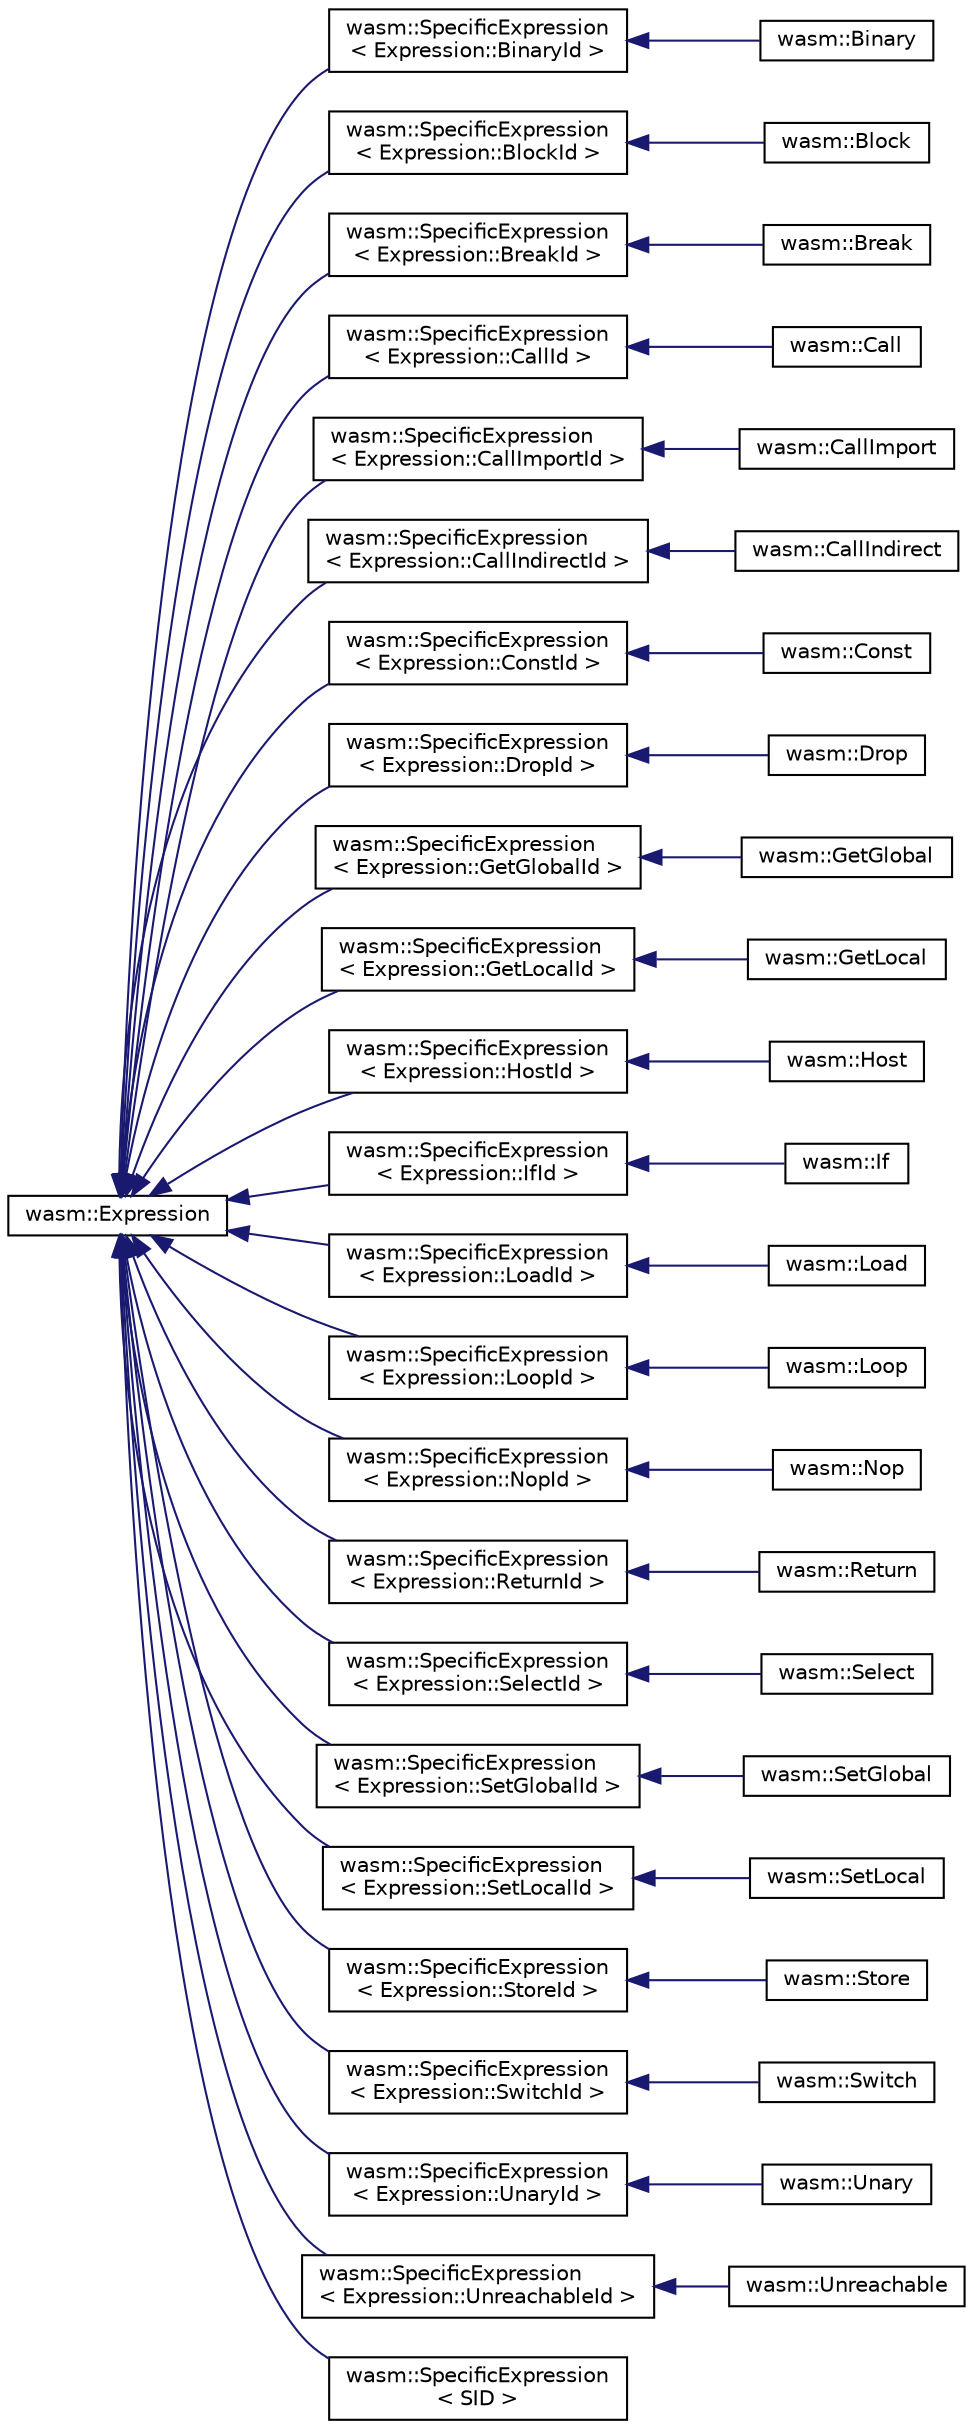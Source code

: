 digraph "Graphical Class Hierarchy"
{
  edge [fontname="Helvetica",fontsize="10",labelfontname="Helvetica",labelfontsize="10"];
  node [fontname="Helvetica",fontsize="10",shape=record];
  rankdir="LR";
  Node0 [label="wasm::Expression",height=0.2,width=0.4,color="black", fillcolor="white", style="filled",URL="$classwasm_1_1_expression.html"];
  Node0 -> Node1 [dir="back",color="midnightblue",fontsize="10",style="solid",fontname="Helvetica"];
  Node1 [label="wasm::SpecificExpression\l\< Expression::BinaryId \>",height=0.2,width=0.4,color="black", fillcolor="white", style="filled",URL="$classwasm_1_1_specific_expression.html"];
  Node1 -> Node2 [dir="back",color="midnightblue",fontsize="10",style="solid",fontname="Helvetica"];
  Node2 [label="wasm::Binary",height=0.2,width=0.4,color="black", fillcolor="white", style="filled",URL="$classwasm_1_1_binary.html"];
  Node0 -> Node3 [dir="back",color="midnightblue",fontsize="10",style="solid",fontname="Helvetica"];
  Node3 [label="wasm::SpecificExpression\l\< Expression::BlockId \>",height=0.2,width=0.4,color="black", fillcolor="white", style="filled",URL="$classwasm_1_1_specific_expression.html"];
  Node3 -> Node4 [dir="back",color="midnightblue",fontsize="10",style="solid",fontname="Helvetica"];
  Node4 [label="wasm::Block",height=0.2,width=0.4,color="black", fillcolor="white", style="filled",URL="$classwasm_1_1_block.html"];
  Node0 -> Node5 [dir="back",color="midnightblue",fontsize="10",style="solid",fontname="Helvetica"];
  Node5 [label="wasm::SpecificExpression\l\< Expression::BreakId \>",height=0.2,width=0.4,color="black", fillcolor="white", style="filled",URL="$classwasm_1_1_specific_expression.html"];
  Node5 -> Node6 [dir="back",color="midnightblue",fontsize="10",style="solid",fontname="Helvetica"];
  Node6 [label="wasm::Break",height=0.2,width=0.4,color="black", fillcolor="white", style="filled",URL="$classwasm_1_1_break.html"];
  Node0 -> Node7 [dir="back",color="midnightblue",fontsize="10",style="solid",fontname="Helvetica"];
  Node7 [label="wasm::SpecificExpression\l\< Expression::CallId \>",height=0.2,width=0.4,color="black", fillcolor="white", style="filled",URL="$classwasm_1_1_specific_expression.html"];
  Node7 -> Node8 [dir="back",color="midnightblue",fontsize="10",style="solid",fontname="Helvetica"];
  Node8 [label="wasm::Call",height=0.2,width=0.4,color="black", fillcolor="white", style="filled",URL="$classwasm_1_1_call.html"];
  Node0 -> Node9 [dir="back",color="midnightblue",fontsize="10",style="solid",fontname="Helvetica"];
  Node9 [label="wasm::SpecificExpression\l\< Expression::CallImportId \>",height=0.2,width=0.4,color="black", fillcolor="white", style="filled",URL="$classwasm_1_1_specific_expression.html"];
  Node9 -> Node10 [dir="back",color="midnightblue",fontsize="10",style="solid",fontname="Helvetica"];
  Node10 [label="wasm::CallImport",height=0.2,width=0.4,color="black", fillcolor="white", style="filled",URL="$classwasm_1_1_call_import.html"];
  Node0 -> Node11 [dir="back",color="midnightblue",fontsize="10",style="solid",fontname="Helvetica"];
  Node11 [label="wasm::SpecificExpression\l\< Expression::CallIndirectId \>",height=0.2,width=0.4,color="black", fillcolor="white", style="filled",URL="$classwasm_1_1_specific_expression.html"];
  Node11 -> Node12 [dir="back",color="midnightblue",fontsize="10",style="solid",fontname="Helvetica"];
  Node12 [label="wasm::CallIndirect",height=0.2,width=0.4,color="black", fillcolor="white", style="filled",URL="$classwasm_1_1_call_indirect.html"];
  Node0 -> Node13 [dir="back",color="midnightblue",fontsize="10",style="solid",fontname="Helvetica"];
  Node13 [label="wasm::SpecificExpression\l\< Expression::ConstId \>",height=0.2,width=0.4,color="black", fillcolor="white", style="filled",URL="$classwasm_1_1_specific_expression.html"];
  Node13 -> Node14 [dir="back",color="midnightblue",fontsize="10",style="solid",fontname="Helvetica"];
  Node14 [label="wasm::Const",height=0.2,width=0.4,color="black", fillcolor="white", style="filled",URL="$classwasm_1_1_const.html"];
  Node0 -> Node15 [dir="back",color="midnightblue",fontsize="10",style="solid",fontname="Helvetica"];
  Node15 [label="wasm::SpecificExpression\l\< Expression::DropId \>",height=0.2,width=0.4,color="black", fillcolor="white", style="filled",URL="$classwasm_1_1_specific_expression.html"];
  Node15 -> Node16 [dir="back",color="midnightblue",fontsize="10",style="solid",fontname="Helvetica"];
  Node16 [label="wasm::Drop",height=0.2,width=0.4,color="black", fillcolor="white", style="filled",URL="$classwasm_1_1_drop.html"];
  Node0 -> Node17 [dir="back",color="midnightblue",fontsize="10",style="solid",fontname="Helvetica"];
  Node17 [label="wasm::SpecificExpression\l\< Expression::GetGlobalId \>",height=0.2,width=0.4,color="black", fillcolor="white", style="filled",URL="$classwasm_1_1_specific_expression.html"];
  Node17 -> Node18 [dir="back",color="midnightblue",fontsize="10",style="solid",fontname="Helvetica"];
  Node18 [label="wasm::GetGlobal",height=0.2,width=0.4,color="black", fillcolor="white", style="filled",URL="$classwasm_1_1_get_global.html"];
  Node0 -> Node19 [dir="back",color="midnightblue",fontsize="10",style="solid",fontname="Helvetica"];
  Node19 [label="wasm::SpecificExpression\l\< Expression::GetLocalId \>",height=0.2,width=0.4,color="black", fillcolor="white", style="filled",URL="$classwasm_1_1_specific_expression.html"];
  Node19 -> Node20 [dir="back",color="midnightblue",fontsize="10",style="solid",fontname="Helvetica"];
  Node20 [label="wasm::GetLocal",height=0.2,width=0.4,color="black", fillcolor="white", style="filled",URL="$classwasm_1_1_get_local.html"];
  Node0 -> Node21 [dir="back",color="midnightblue",fontsize="10",style="solid",fontname="Helvetica"];
  Node21 [label="wasm::SpecificExpression\l\< Expression::HostId \>",height=0.2,width=0.4,color="black", fillcolor="white", style="filled",URL="$classwasm_1_1_specific_expression.html"];
  Node21 -> Node22 [dir="back",color="midnightblue",fontsize="10",style="solid",fontname="Helvetica"];
  Node22 [label="wasm::Host",height=0.2,width=0.4,color="black", fillcolor="white", style="filled",URL="$classwasm_1_1_host.html"];
  Node0 -> Node23 [dir="back",color="midnightblue",fontsize="10",style="solid",fontname="Helvetica"];
  Node23 [label="wasm::SpecificExpression\l\< Expression::IfId \>",height=0.2,width=0.4,color="black", fillcolor="white", style="filled",URL="$classwasm_1_1_specific_expression.html"];
  Node23 -> Node24 [dir="back",color="midnightblue",fontsize="10",style="solid",fontname="Helvetica"];
  Node24 [label="wasm::If",height=0.2,width=0.4,color="black", fillcolor="white", style="filled",URL="$classwasm_1_1_if.html"];
  Node0 -> Node25 [dir="back",color="midnightblue",fontsize="10",style="solid",fontname="Helvetica"];
  Node25 [label="wasm::SpecificExpression\l\< Expression::LoadId \>",height=0.2,width=0.4,color="black", fillcolor="white", style="filled",URL="$classwasm_1_1_specific_expression.html"];
  Node25 -> Node26 [dir="back",color="midnightblue",fontsize="10",style="solid",fontname="Helvetica"];
  Node26 [label="wasm::Load",height=0.2,width=0.4,color="black", fillcolor="white", style="filled",URL="$classwasm_1_1_load.html"];
  Node0 -> Node27 [dir="back",color="midnightblue",fontsize="10",style="solid",fontname="Helvetica"];
  Node27 [label="wasm::SpecificExpression\l\< Expression::LoopId \>",height=0.2,width=0.4,color="black", fillcolor="white", style="filled",URL="$classwasm_1_1_specific_expression.html"];
  Node27 -> Node28 [dir="back",color="midnightblue",fontsize="10",style="solid",fontname="Helvetica"];
  Node28 [label="wasm::Loop",height=0.2,width=0.4,color="black", fillcolor="white", style="filled",URL="$classwasm_1_1_loop.html"];
  Node0 -> Node29 [dir="back",color="midnightblue",fontsize="10",style="solid",fontname="Helvetica"];
  Node29 [label="wasm::SpecificExpression\l\< Expression::NopId \>",height=0.2,width=0.4,color="black", fillcolor="white", style="filled",URL="$classwasm_1_1_specific_expression.html"];
  Node29 -> Node30 [dir="back",color="midnightblue",fontsize="10",style="solid",fontname="Helvetica"];
  Node30 [label="wasm::Nop",height=0.2,width=0.4,color="black", fillcolor="white", style="filled",URL="$classwasm_1_1_nop.html"];
  Node0 -> Node31 [dir="back",color="midnightblue",fontsize="10",style="solid",fontname="Helvetica"];
  Node31 [label="wasm::SpecificExpression\l\< Expression::ReturnId \>",height=0.2,width=0.4,color="black", fillcolor="white", style="filled",URL="$classwasm_1_1_specific_expression.html"];
  Node31 -> Node32 [dir="back",color="midnightblue",fontsize="10",style="solid",fontname="Helvetica"];
  Node32 [label="wasm::Return",height=0.2,width=0.4,color="black", fillcolor="white", style="filled",URL="$classwasm_1_1_return.html"];
  Node0 -> Node33 [dir="back",color="midnightblue",fontsize="10",style="solid",fontname="Helvetica"];
  Node33 [label="wasm::SpecificExpression\l\< Expression::SelectId \>",height=0.2,width=0.4,color="black", fillcolor="white", style="filled",URL="$classwasm_1_1_specific_expression.html"];
  Node33 -> Node34 [dir="back",color="midnightblue",fontsize="10",style="solid",fontname="Helvetica"];
  Node34 [label="wasm::Select",height=0.2,width=0.4,color="black", fillcolor="white", style="filled",URL="$classwasm_1_1_select.html"];
  Node0 -> Node35 [dir="back",color="midnightblue",fontsize="10",style="solid",fontname="Helvetica"];
  Node35 [label="wasm::SpecificExpression\l\< Expression::SetGlobalId \>",height=0.2,width=0.4,color="black", fillcolor="white", style="filled",URL="$classwasm_1_1_specific_expression.html"];
  Node35 -> Node36 [dir="back",color="midnightblue",fontsize="10",style="solid",fontname="Helvetica"];
  Node36 [label="wasm::SetGlobal",height=0.2,width=0.4,color="black", fillcolor="white", style="filled",URL="$classwasm_1_1_set_global.html"];
  Node0 -> Node37 [dir="back",color="midnightblue",fontsize="10",style="solid",fontname="Helvetica"];
  Node37 [label="wasm::SpecificExpression\l\< Expression::SetLocalId \>",height=0.2,width=0.4,color="black", fillcolor="white", style="filled",URL="$classwasm_1_1_specific_expression.html"];
  Node37 -> Node38 [dir="back",color="midnightblue",fontsize="10",style="solid",fontname="Helvetica"];
  Node38 [label="wasm::SetLocal",height=0.2,width=0.4,color="black", fillcolor="white", style="filled",URL="$classwasm_1_1_set_local.html"];
  Node0 -> Node39 [dir="back",color="midnightblue",fontsize="10",style="solid",fontname="Helvetica"];
  Node39 [label="wasm::SpecificExpression\l\< Expression::StoreId \>",height=0.2,width=0.4,color="black", fillcolor="white", style="filled",URL="$classwasm_1_1_specific_expression.html"];
  Node39 -> Node40 [dir="back",color="midnightblue",fontsize="10",style="solid",fontname="Helvetica"];
  Node40 [label="wasm::Store",height=0.2,width=0.4,color="black", fillcolor="white", style="filled",URL="$classwasm_1_1_store.html"];
  Node0 -> Node41 [dir="back",color="midnightblue",fontsize="10",style="solid",fontname="Helvetica"];
  Node41 [label="wasm::SpecificExpression\l\< Expression::SwitchId \>",height=0.2,width=0.4,color="black", fillcolor="white", style="filled",URL="$classwasm_1_1_specific_expression.html"];
  Node41 -> Node42 [dir="back",color="midnightblue",fontsize="10",style="solid",fontname="Helvetica"];
  Node42 [label="wasm::Switch",height=0.2,width=0.4,color="black", fillcolor="white", style="filled",URL="$classwasm_1_1_switch.html"];
  Node0 -> Node43 [dir="back",color="midnightblue",fontsize="10",style="solid",fontname="Helvetica"];
  Node43 [label="wasm::SpecificExpression\l\< Expression::UnaryId \>",height=0.2,width=0.4,color="black", fillcolor="white", style="filled",URL="$classwasm_1_1_specific_expression.html"];
  Node43 -> Node44 [dir="back",color="midnightblue",fontsize="10",style="solid",fontname="Helvetica"];
  Node44 [label="wasm::Unary",height=0.2,width=0.4,color="black", fillcolor="white", style="filled",URL="$classwasm_1_1_unary.html"];
  Node0 -> Node45 [dir="back",color="midnightblue",fontsize="10",style="solid",fontname="Helvetica"];
  Node45 [label="wasm::SpecificExpression\l\< Expression::UnreachableId \>",height=0.2,width=0.4,color="black", fillcolor="white", style="filled",URL="$classwasm_1_1_specific_expression.html"];
  Node45 -> Node46 [dir="back",color="midnightblue",fontsize="10",style="solid",fontname="Helvetica"];
  Node46 [label="wasm::Unreachable",height=0.2,width=0.4,color="black", fillcolor="white", style="filled",URL="$classwasm_1_1_unreachable.html"];
  Node0 -> Node47 [dir="back",color="midnightblue",fontsize="10",style="solid",fontname="Helvetica"];
  Node47 [label="wasm::SpecificExpression\l\< SID \>",height=0.2,width=0.4,color="black", fillcolor="white", style="filled",URL="$classwasm_1_1_specific_expression.html"];
}
